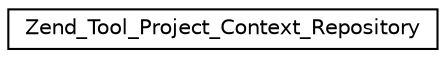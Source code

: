 digraph G
{
  edge [fontname="Helvetica",fontsize="10",labelfontname="Helvetica",labelfontsize="10"];
  node [fontname="Helvetica",fontsize="10",shape=record];
  rankdir="LR";
  Node1 [label="Zend_Tool_Project_Context_Repository",height=0.2,width=0.4,color="black", fillcolor="white", style="filled",URL="$class_zend___tool___project___context___repository.html"];
}

